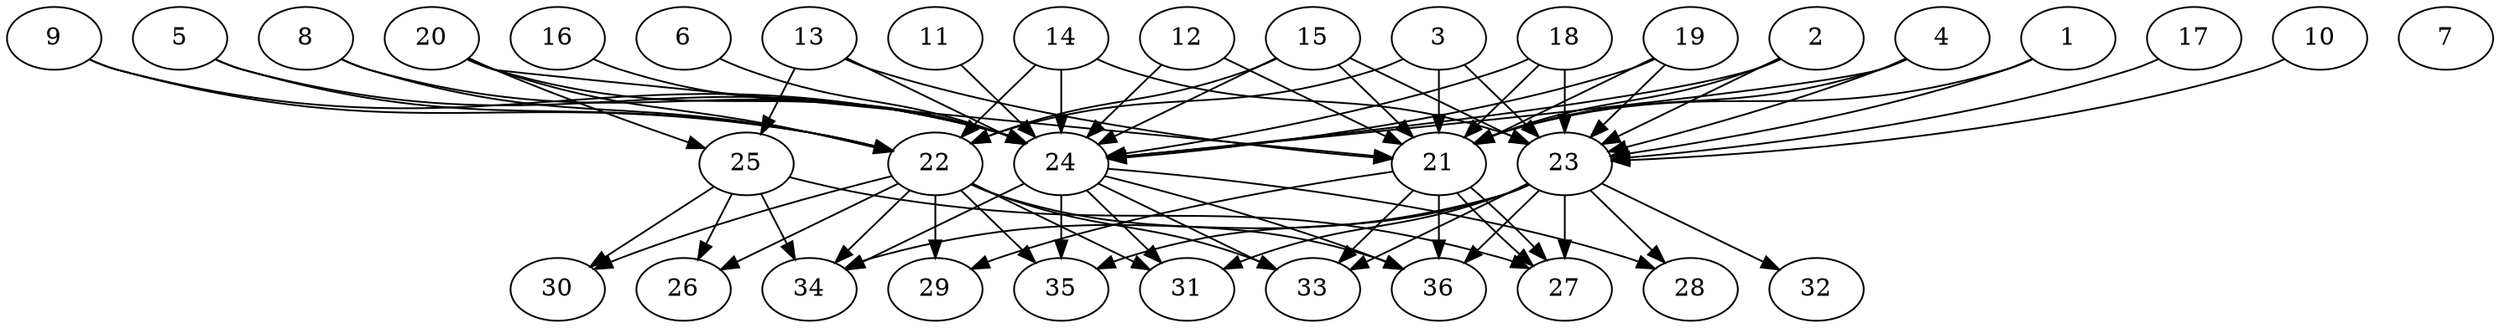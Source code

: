 // DAG (tier=3-complex, mode=data, n=36, ccr=0.504, fat=0.760, density=0.742, regular=0.363, jump=0.316, mindata=4194304, maxdata=33554432)
// DAG automatically generated by daggen at Sun Aug 24 16:33:35 2025
// /home/ermia/Project/Environments/daggen/bin/daggen --dot --ccr 0.504 --fat 0.760 --regular 0.363 --density 0.742 --jump 0.316 --mindata 4194304 --maxdata 33554432 -n 36 
digraph G {
  1 [size="106194111697153536", alpha="0.10", expect_size="53097055848576768"]
  1 -> 21 [size ="1723553229570048"]
  1 -> 23 [size ="1723553229570048"]
  2 [size="23635204173980984", alpha="0.04", expect_size="11817602086990492"]
  2 -> 21 [size ="701394466111488"]
  2 -> 23 [size ="701394466111488"]
  2 -> 24 [size ="701394466111488"]
  3 [size="3530292217809696768", alpha="0.19", expect_size="1765146108904848384"]
  3 -> 21 [size ="2289615532720128"]
  3 -> 22 [size ="2289615532720128"]
  3 -> 23 [size ="2289615532720128"]
  4 [size="17485560750684663447552", alpha="0.13", expect_size="8742780375342331723776"]
  4 -> 21 [size ="5389432412700672"]
  4 -> 23 [size ="5389432412700672"]
  4 -> 24 [size ="5389432412700672"]
  5 [size="128922072723272784", alpha="0.10", expect_size="64461036361636392"]
  5 -> 22 [size ="2857670323208192"]
  5 -> 24 [size ="2857670323208192"]
  6 [size="9662952527417174016", alpha="0.16", expect_size="4831476263708587008"]
  6 -> 24 [size ="5203945525870592"]
  7 [size="5614070038055281664", alpha="0.00", expect_size="2807035019027640832"]
  8 [size="27185465396735156", alpha="0.13", expect_size="13592732698367578"]
  8 -> 22 [size ="1259843302195200"]
  8 -> 24 [size ="1259843302195200"]
  9 [size="362969115048174144", alpha="0.08", expect_size="181484557524087072"]
  9 -> 22 [size ="809922417655808"]
  9 -> 24 [size ="809922417655808"]
  10 [size="138471636911464448", alpha="0.18", expect_size="69235818455732224"]
  10 -> 23 [size ="2744549063524352"]
  11 [size="520160408682678976", alpha="0.19", expect_size="260080204341339488"]
  11 -> 24 [size ="757390672658432"]
  12 [size="692053180755453411328", alpha="0.13", expect_size="346026590377726705664"]
  12 -> 21 [size ="625916355018752"]
  12 -> 24 [size ="625916355018752"]
  13 [size="6813976761342997037056", alpha="0.05", expect_size="3406988380671498518528"]
  13 -> 21 [size ="2875348031111168"]
  13 -> 24 [size ="2875348031111168"]
  13 -> 25 [size ="2875348031111168"]
  14 [size="151485244945426336", alpha="0.01", expect_size="75742622472713168"]
  14 -> 22 [size ="2736058584268800"]
  14 -> 23 [size ="2736058584268800"]
  14 -> 24 [size ="2736058584268800"]
  15 [size="33272390213742048", alpha="0.12", expect_size="16636195106871024"]
  15 -> 21 [size ="1470058622615552"]
  15 -> 22 [size ="1470058622615552"]
  15 -> 23 [size ="1470058622615552"]
  15 -> 24 [size ="1470058622615552"]
  16 [size="6842724570089127936000", alpha="0.14", expect_size="3421362285044563968000"]
  16 -> 24 [size ="2883429649612800"]
  17 [size="8782462516440497152", alpha="0.06", expect_size="4391231258220248576"]
  17 -> 23 [size ="6207140456824832"]
  18 [size="1035257712838929664", alpha="0.06", expect_size="517628856419464832"]
  18 -> 21 [size ="498523908866048"]
  18 -> 23 [size ="498523908866048"]
  18 -> 24 [size ="498523908866048"]
  19 [size="81683408542357696", alpha="0.19", expect_size="40841704271178848"]
  19 -> 21 [size ="5971199079219200"]
  19 -> 23 [size ="5971199079219200"]
  19 -> 24 [size ="5971199079219200"]
  20 [size="433751167276712192", alpha="0.09", expect_size="216875583638356096"]
  20 -> 21 [size ="8109371909210112"]
  20 -> 22 [size ="8109371909210112"]
  20 -> 24 [size ="8109371909210112"]
  20 -> 25 [size ="8109371909210112"]
  21 [size="19147789191879877197824", alpha="0.05", expect_size="9573894595939938598912"]
  21 -> 27 [size ="5725794345156608"]
  21 -> 27 [size ="5725794345156608"]
  21 -> 29 [size ="5725794345156608"]
  21 -> 33 [size ="5725794345156608"]
  21 -> 36 [size ="5725794345156608"]
  22 [size="9422263411602749440", alpha="0.19", expect_size="4711131705801374720"]
  22 -> 26 [size ="4115639828480000"]
  22 -> 29 [size ="4115639828480000"]
  22 -> 30 [size ="4115639828480000"]
  22 -> 31 [size ="4115639828480000"]
  22 -> 33 [size ="4115639828480000"]
  22 -> 34 [size ="4115639828480000"]
  22 -> 35 [size ="4115639828480000"]
  22 -> 36 [size ="4115639828480000"]
  23 [size="232590352062938944", alpha="0.09", expect_size="116295176031469472"]
  23 -> 27 [size ="8311445632581632"]
  23 -> 28 [size ="8311445632581632"]
  23 -> 31 [size ="8311445632581632"]
  23 -> 32 [size ="8311445632581632"]
  23 -> 33 [size ="8311445632581632"]
  23 -> 34 [size ="8311445632581632"]
  23 -> 35 [size ="8311445632581632"]
  23 -> 36 [size ="8311445632581632"]
  24 [size="27739791862931224", alpha="0.19", expect_size="13869895931465612"]
  24 -> 28 [size ="526984736145408"]
  24 -> 31 [size ="526984736145408"]
  24 -> 33 [size ="526984736145408"]
  24 -> 34 [size ="526984736145408"]
  24 -> 35 [size ="526984736145408"]
  24 -> 36 [size ="526984736145408"]
  25 [size="14089623644866192", alpha="0.06", expect_size="7044811822433096"]
  25 -> 26 [size ="653754286211072"]
  25 -> 27 [size ="653754286211072"]
  25 -> 30 [size ="653754286211072"]
  25 -> 34 [size ="653754286211072"]
  26 [size="252449719660106528", alpha="0.14", expect_size="126224859830053264"]
  27 [size="184144386305995936", alpha="0.10", expect_size="92072193152997968"]
  28 [size="97751251363500544", alpha="0.09", expect_size="48875625681750272"]
  29 [size="393092656131390272", alpha="0.13", expect_size="196546328065695136"]
  30 [size="86393704703797056", alpha="0.05", expect_size="43196852351898528"]
  31 [size="2842779558733567492096", alpha="0.09", expect_size="1421389779366783746048"]
  32 [size="478985652295969536", alpha="0.02", expect_size="239492826147984768"]
  33 [size="971890641578730624", alpha="0.01", expect_size="485945320789365312"]
  34 [size="3568318433764794", alpha="0.13", expect_size="1784159216882397"]
  35 [size="10059309147398725632", alpha="0.11", expect_size="5029654573699362816"]
  36 [size="2336312456803181056", alpha="0.13", expect_size="1168156228401590528"]
}